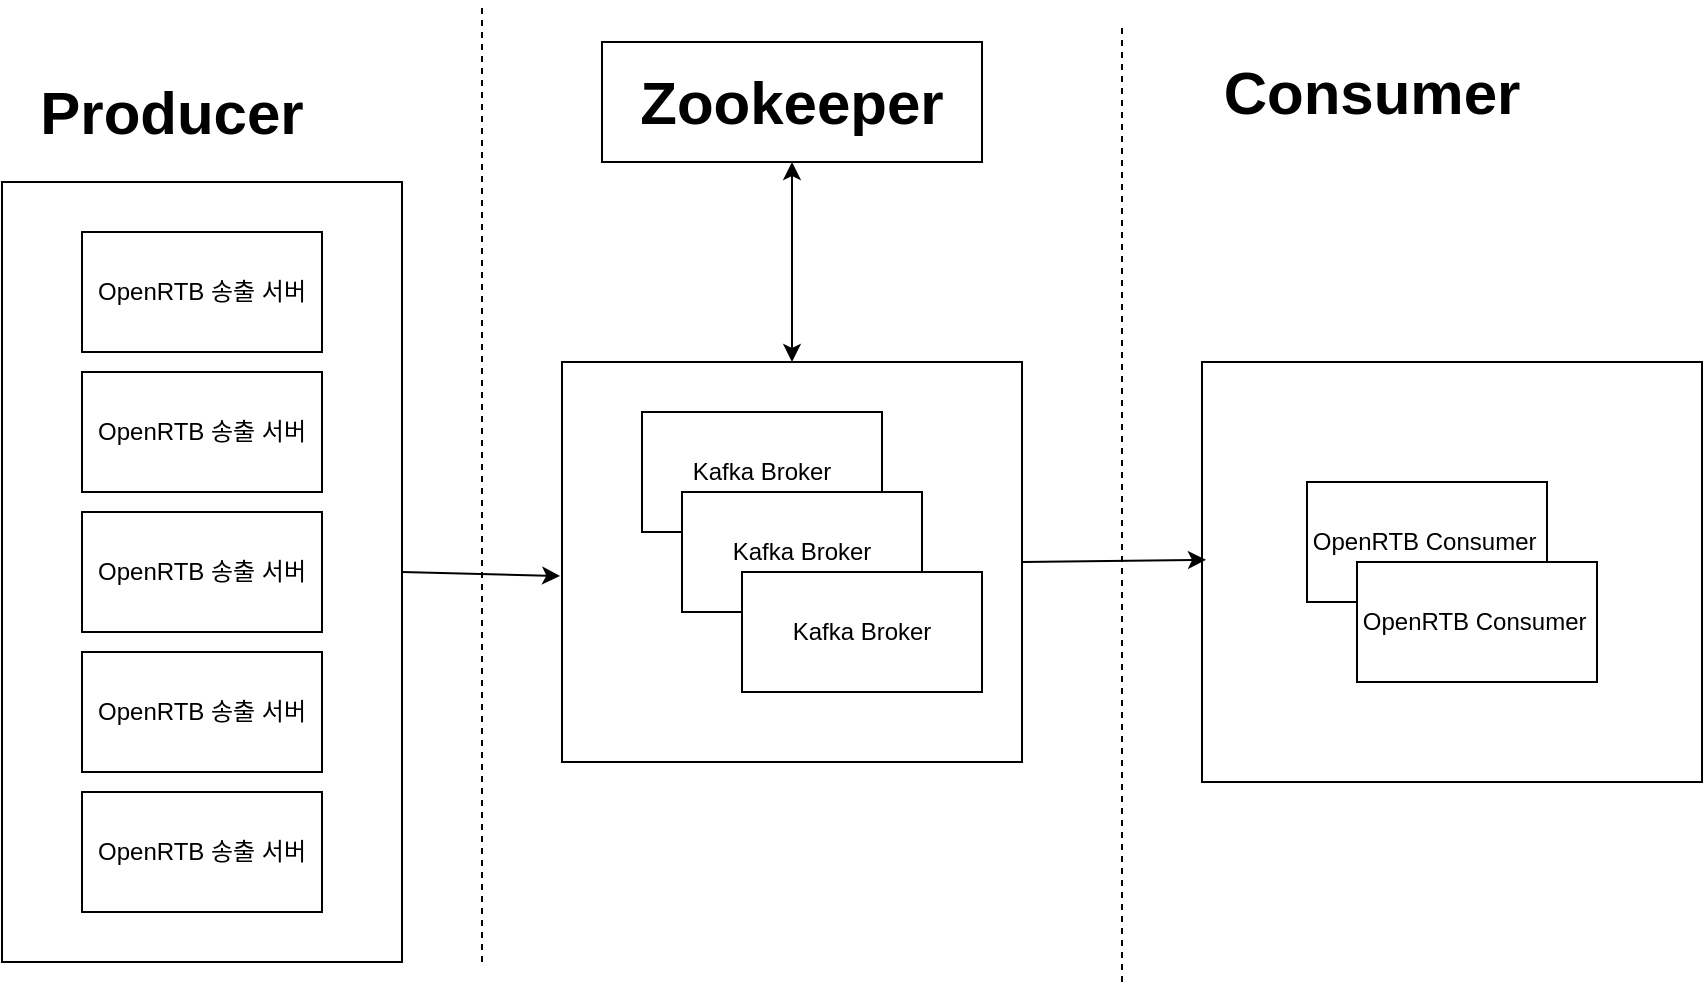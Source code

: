 <mxfile version="14.9.3" type="github">
  <diagram name="Page-1" id="5f0bae14-7c28-e335-631c-24af17079c00">
    <mxGraphModel dx="1422" dy="705" grid="1" gridSize="10" guides="1" tooltips="1" connect="1" arrows="1" fold="1" page="1" pageScale="1" pageWidth="1100" pageHeight="850" background="none" math="0" shadow="0">
      <root>
        <mxCell id="0" />
        <mxCell id="1" parent="0" />
        <mxCell id="h1nCb9S4i5P1c_Ehgcyn-24" value="" style="rounded=0;whiteSpace=wrap;html=1;" vertex="1" parent="1">
          <mxGeometry x="640" y="330" width="250" height="210" as="geometry" />
        </mxCell>
        <mxCell id="h1nCb9S4i5P1c_Ehgcyn-18" value="" style="rounded=0;whiteSpace=wrap;html=1;" vertex="1" parent="1">
          <mxGeometry x="320" y="330" width="230" height="200" as="geometry" />
        </mxCell>
        <mxCell id="h1nCb9S4i5P1c_Ehgcyn-2" value="" style="endArrow=none;dashed=1;html=1;" edge="1" parent="1">
          <mxGeometry width="50" height="50" relative="1" as="geometry">
            <mxPoint x="280" y="630" as="sourcePoint" />
            <mxPoint x="280" y="150" as="targetPoint" />
          </mxGeometry>
        </mxCell>
        <mxCell id="h1nCb9S4i5P1c_Ehgcyn-3" value="" style="endArrow=none;dashed=1;html=1;" edge="1" parent="1">
          <mxGeometry width="50" height="50" relative="1" as="geometry">
            <mxPoint x="600" y="640" as="sourcePoint" />
            <mxPoint x="600" y="160" as="targetPoint" />
          </mxGeometry>
        </mxCell>
        <mxCell id="h1nCb9S4i5P1c_Ehgcyn-4" value="" style="rounded=0;whiteSpace=wrap;html=1;" vertex="1" parent="1">
          <mxGeometry x="40" y="240" width="200" height="390" as="geometry" />
        </mxCell>
        <mxCell id="h1nCb9S4i5P1c_Ehgcyn-5" value="&lt;font style=&quot;font-size: 30px&quot;&gt;&lt;b&gt;Producer&lt;/b&gt;&lt;/font&gt;" style="text;html=1;strokeColor=none;fillColor=none;align=center;verticalAlign=middle;whiteSpace=wrap;rounded=0;" vertex="1" parent="1">
          <mxGeometry x="70" y="180" width="110" height="50" as="geometry" />
        </mxCell>
        <mxCell id="h1nCb9S4i5P1c_Ehgcyn-6" value="OpenRTB 송출 서버" style="rounded=0;whiteSpace=wrap;html=1;" vertex="1" parent="1">
          <mxGeometry x="80" y="265" width="120" height="60" as="geometry" />
        </mxCell>
        <mxCell id="h1nCb9S4i5P1c_Ehgcyn-7" value="OpenRTB 송출 서버" style="rounded=0;whiteSpace=wrap;html=1;" vertex="1" parent="1">
          <mxGeometry x="80" y="335" width="120" height="60" as="geometry" />
        </mxCell>
        <mxCell id="h1nCb9S4i5P1c_Ehgcyn-8" value="OpenRTB 송출 서버" style="rounded=0;whiteSpace=wrap;html=1;" vertex="1" parent="1">
          <mxGeometry x="80" y="405" width="120" height="60" as="geometry" />
        </mxCell>
        <mxCell id="h1nCb9S4i5P1c_Ehgcyn-9" value="OpenRTB 송출 서버" style="rounded=0;whiteSpace=wrap;html=1;" vertex="1" parent="1">
          <mxGeometry x="80" y="475" width="120" height="60" as="geometry" />
        </mxCell>
        <mxCell id="h1nCb9S4i5P1c_Ehgcyn-10" value="OpenRTB 송출 서버" style="rounded=0;whiteSpace=wrap;html=1;" vertex="1" parent="1">
          <mxGeometry x="80" y="545" width="120" height="60" as="geometry" />
        </mxCell>
        <mxCell id="h1nCb9S4i5P1c_Ehgcyn-12" value="Kafka Broker" style="rounded=0;whiteSpace=wrap;html=1;" vertex="1" parent="1">
          <mxGeometry x="360" y="355" width="120" height="60" as="geometry" />
        </mxCell>
        <mxCell id="h1nCb9S4i5P1c_Ehgcyn-13" value="Kafka Broker" style="rounded=0;whiteSpace=wrap;html=1;" vertex="1" parent="1">
          <mxGeometry x="380" y="395" width="120" height="60" as="geometry" />
        </mxCell>
        <mxCell id="h1nCb9S4i5P1c_Ehgcyn-14" value="Kafka Broker" style="rounded=0;whiteSpace=wrap;html=1;" vertex="1" parent="1">
          <mxGeometry x="410" y="435" width="120" height="60" as="geometry" />
        </mxCell>
        <mxCell id="h1nCb9S4i5P1c_Ehgcyn-19" value="" style="endArrow=classic;html=1;exitX=1;exitY=0.5;exitDx=0;exitDy=0;entryX=-0.004;entryY=0.535;entryDx=0;entryDy=0;entryPerimeter=0;" edge="1" parent="1" source="h1nCb9S4i5P1c_Ehgcyn-4" target="h1nCb9S4i5P1c_Ehgcyn-18">
          <mxGeometry width="50" height="50" relative="1" as="geometry">
            <mxPoint x="560" y="520" as="sourcePoint" />
            <mxPoint x="610" y="470" as="targetPoint" />
          </mxGeometry>
        </mxCell>
        <mxCell id="h1nCb9S4i5P1c_Ehgcyn-20" value="" style="endArrow=classic;startArrow=classic;html=1;entryX=0.5;entryY=1;entryDx=0;entryDy=0;exitX=0.5;exitY=0;exitDx=0;exitDy=0;" edge="1" parent="1" source="h1nCb9S4i5P1c_Ehgcyn-18">
          <mxGeometry width="50" height="50" relative="1" as="geometry">
            <mxPoint x="480" y="520" as="sourcePoint" />
            <mxPoint x="435" y="230" as="targetPoint" />
          </mxGeometry>
        </mxCell>
        <mxCell id="h1nCb9S4i5P1c_Ehgcyn-21" value="&lt;span style=&quot;font-size: 30px&quot;&gt;&lt;b&gt;Consumer&lt;/b&gt;&lt;/span&gt;" style="text;html=1;strokeColor=none;fillColor=none;align=center;verticalAlign=middle;whiteSpace=wrap;rounded=0;" vertex="1" parent="1">
          <mxGeometry x="670" y="170" width="110" height="50" as="geometry" />
        </mxCell>
        <mxCell id="h1nCb9S4i5P1c_Ehgcyn-22" value="OpenRTB Consumer&amp;nbsp;" style="rounded=0;whiteSpace=wrap;html=1;" vertex="1" parent="1">
          <mxGeometry x="692.5" y="390" width="120" height="60" as="geometry" />
        </mxCell>
        <mxCell id="h1nCb9S4i5P1c_Ehgcyn-23" value="OpenRTB Consumer&amp;nbsp;" style="rounded=0;whiteSpace=wrap;html=1;" vertex="1" parent="1">
          <mxGeometry x="717.5" y="430" width="120" height="60" as="geometry" />
        </mxCell>
        <mxCell id="h1nCb9S4i5P1c_Ehgcyn-25" value="" style="endArrow=classic;html=1;exitX=1;exitY=0.5;exitDx=0;exitDy=0;entryX=0.008;entryY=0.471;entryDx=0;entryDy=0;entryPerimeter=0;" edge="1" parent="1" source="h1nCb9S4i5P1c_Ehgcyn-18" target="h1nCb9S4i5P1c_Ehgcyn-24">
          <mxGeometry width="50" height="50" relative="1" as="geometry">
            <mxPoint x="560" y="380" as="sourcePoint" />
            <mxPoint x="610" y="330" as="targetPoint" />
          </mxGeometry>
        </mxCell>
        <mxCell id="h1nCb9S4i5P1c_Ehgcyn-26" value="&lt;font style=&quot;font-size: 30px&quot;&gt;&lt;b&gt;Zookeeper&lt;/b&gt;&lt;/font&gt;" style="rounded=0;whiteSpace=wrap;html=1;" vertex="1" parent="1">
          <mxGeometry x="340" y="170" width="190" height="60" as="geometry" />
        </mxCell>
      </root>
    </mxGraphModel>
  </diagram>
</mxfile>
